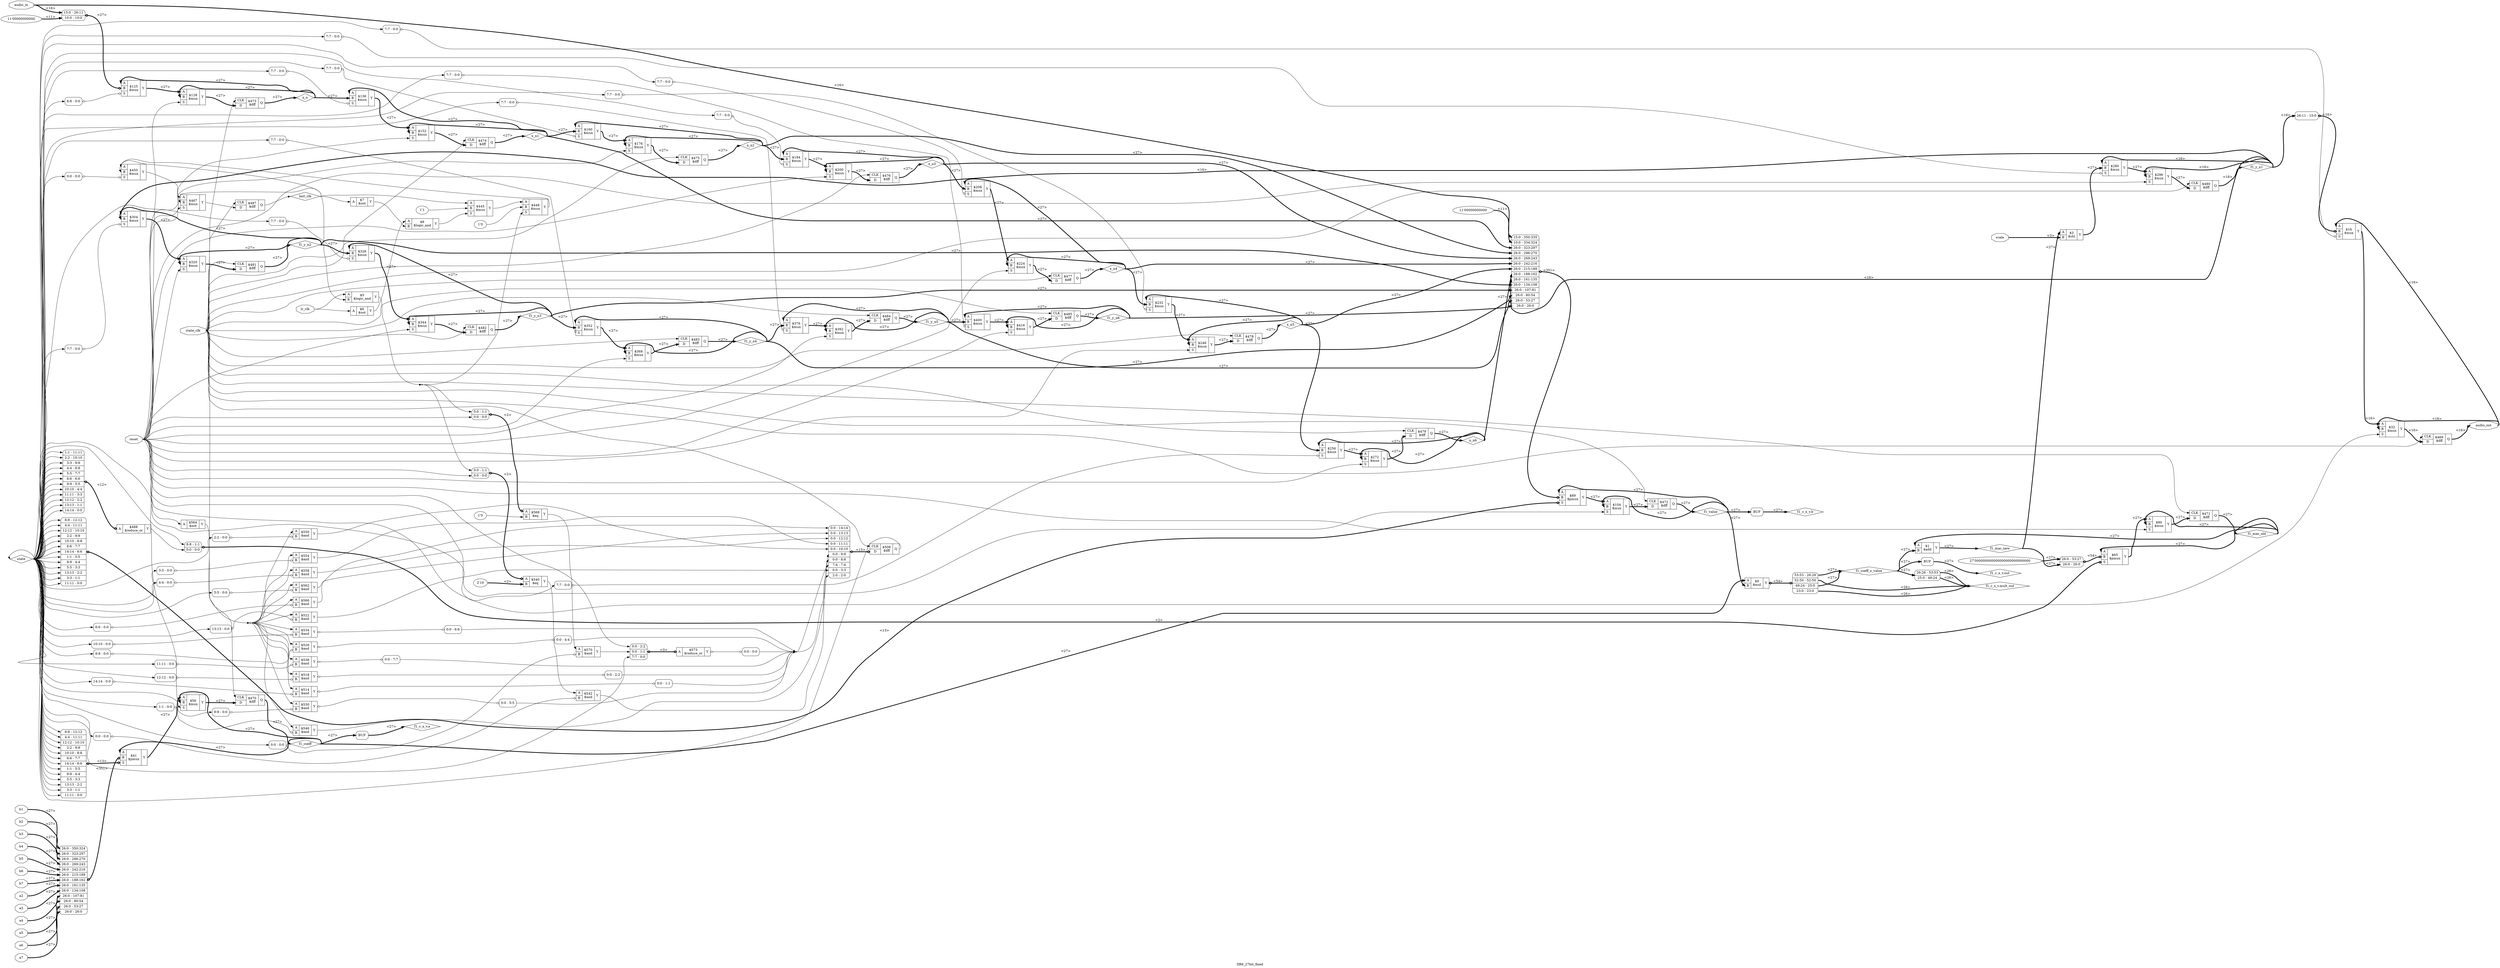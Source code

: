 digraph "IIR6_27bit_fixed" {
label="IIR6_27bit_fixed";
rankdir="LR";
remincross=true;
n3 [ shape=diamond, label="state", color="black", fontcolor="black" ];
n33 [ shape=diamond, label="f1_c_x_v.mult_out", color="black", fontcolor="black" ];
n34 [ shape=diamond, label="f1_c_x_v.b", color="black", fontcolor="black" ];
n36 [ shape=diamond, label="f1_c_x_v.a", color="black", fontcolor="black" ];
n44 [ shape=diamond, label="f1_c_x_v.out", color="black", fontcolor="black" ];
n63 [ shape=diamond, label="last_clk", color="black", fontcolor="black" ];
n65 [ shape=diamond, label="f1_y_n6", color="black", fontcolor="black" ];
n66 [ shape=diamond, label="f1_y_n5", color="black", fontcolor="black" ];
n67 [ shape=diamond, label="f1_y_n4", color="black", fontcolor="black" ];
n68 [ shape=diamond, label="f1_y_n3", color="black", fontcolor="black" ];
n69 [ shape=diamond, label="f1_y_n2", color="black", fontcolor="black" ];
n70 [ shape=diamond, label="f1_y_n1", color="black", fontcolor="black" ];
n71 [ shape=diamond, label="x_n6", color="black", fontcolor="black" ];
n72 [ shape=diamond, label="x_n5", color="black", fontcolor="black" ];
n73 [ shape=diamond, label="x_n4", color="black", fontcolor="black" ];
n74 [ shape=diamond, label="x_n3", color="black", fontcolor="black" ];
n75 [ shape=diamond, label="x_n2", color="black", fontcolor="black" ];
n76 [ shape=diamond, label="x_n1", color="black", fontcolor="black" ];
n77 [ shape=diamond, label="x_n", color="black", fontcolor="black" ];
n78 [ shape=diamond, label="f1_value", color="black", fontcolor="black" ];
n79 [ shape=diamond, label="f1_mac_old", color="black", fontcolor="black" ];
n80 [ shape=diamond, label="f1_coeff", color="black", fontcolor="black" ];
n81 [ shape=diamond, label="f1_coeff_x_value", color="black", fontcolor="black" ];
n82 [ shape=diamond, label="f1_mac_new", color="black", fontcolor="black" ];
n83 [ shape=octagon, label="reset", color="black", fontcolor="black" ];
n84 [ shape=octagon, label="lr_clk", color="black", fontcolor="black" ];
n85 [ shape=octagon, label="state_clk", color="black", fontcolor="black" ];
n86 [ shape=octagon, label="a7", color="black", fontcolor="black" ];
n87 [ shape=octagon, label="a6", color="black", fontcolor="black" ];
n88 [ shape=octagon, label="a5", color="black", fontcolor="black" ];
n89 [ shape=octagon, label="a4", color="black", fontcolor="black" ];
n90 [ shape=octagon, label="a3", color="black", fontcolor="black" ];
n91 [ shape=octagon, label="a2", color="black", fontcolor="black" ];
n92 [ shape=octagon, label="b7", color="black", fontcolor="black" ];
n93 [ shape=octagon, label="b6", color="black", fontcolor="black" ];
n94 [ shape=octagon, label="b5", color="black", fontcolor="black" ];
n95 [ shape=octagon, label="b4", color="black", fontcolor="black" ];
n96 [ shape=octagon, label="b3", color="black", fontcolor="black" ];
n97 [ shape=octagon, label="b2", color="black", fontcolor="black" ];
n98 [ shape=octagon, label="b1", color="black", fontcolor="black" ];
n99 [ shape=octagon, label="scale", color="black", fontcolor="black" ];
n100 [ shape=octagon, label="audio_in", color="black", fontcolor="black" ];
n101 [ shape=octagon, label="audio_out", color="black", fontcolor="black" ];
c105 [ shape=record, label="{{<p102> A|<p103> B}|$546\n$and|{<p104> Y}}" ];
x0 [ shape=record, style=rounded, label="<s0> 1:1 - 0:0 " ];
x0:e -> c105:p103:w [arrowhead=odiamond, arrowtail=odiamond, dir=both, color="black", label=""];
c106 [ shape=record, label="{{<p102> A|<p103> B}|$562\n$and|{<p104> Y}}" ];
x1 [ shape=record, style=rounded, label="<s0> 5:5 - 0:0 " ];
x1:e -> c106:p103:w [arrowhead=odiamond, arrowtail=odiamond, dir=both, color="black", label=""];
c107 [ shape=record, label="{{<p102> A|<p103> B}|$542\n$and|{<p104> Y}}" ];
x2 [ shape=record, style=rounded, label="<s0> 0:0 - 0:0 " ];
x2:e -> c107:p103:w [arrowhead=odiamond, arrowtail=odiamond, dir=both, color="black", label=""];
v3 [ label="2'10" ];
c108 [ shape=record, label="{{<p102> A|<p103> B}|$540\n$eq|{<p104> Y}}" ];
x4 [ shape=record, style=rounded, label="<s1> 0:0 - 1:1 |<s0> 0:0 - 0:0 " ];
x4:e -> c108:p102:w [arrowhead=odiamond, arrowtail=odiamond, dir=both, color="black", style="setlinewidth(3)", label="<2>"];
c109 [ shape=record, label="{{<p102> A|<p103> B}|$538\n$and|{<p104> Y}}" ];
x5 [ shape=record, style=rounded, label="<s0> 0:0 - 7:7 " ];
c109:p104:e -> x5:w [arrowhead=odiamond, arrowtail=odiamond, dir=both, color="black", label=""];
x6 [ shape=record, style=rounded, label="<s0> 11:11 - 0:0 " ];
x6:e -> c109:p103:w [arrowhead=odiamond, arrowtail=odiamond, dir=both, color="black", label=""];
c110 [ shape=record, label="{{<p102> A|<p103> B}|$570\n$and|{<p104> Y}}" ];
x7 [ shape=record, style=rounded, label="<s0> 0:0 - 0:0 " ];
x7:e -> c110:p103:w [arrowhead=odiamond, arrowtail=odiamond, dir=both, color="black", label=""];
c111 [ shape=record, label="{{<p102> A|<p103> B}|$534\n$and|{<p104> Y}}" ];
x8 [ shape=record, style=rounded, label="<s0> 0:0 - 6:6 " ];
c111:p104:e -> x8:w [arrowhead=odiamond, arrowtail=odiamond, dir=both, color="black", label=""];
x9 [ shape=record, style=rounded, label="<s0> 10:10 - 0:0 " ];
x9:e -> c111:p103:w [arrowhead=odiamond, arrowtail=odiamond, dir=both, color="black", label=""];
c112 [ shape=record, label="{{<p102> A|<p103> B}|$558\n$and|{<p104> Y}}" ];
x10 [ shape=record, style=rounded, label="<s0> 4:4 - 0:0 " ];
x10:e -> c112:p103:w [arrowhead=odiamond, arrowtail=odiamond, dir=both, color="black", label=""];
c113 [ shape=record, label="{{<p102> A|<p103> B}|$530\n$and|{<p104> Y}}" ];
x11 [ shape=record, style=rounded, label="<s0> 0:0 - 5:5 " ];
c113:p104:e -> x11:w [arrowhead=odiamond, arrowtail=odiamond, dir=both, color="black", label=""];
x12 [ shape=record, style=rounded, label="<s0> 9:9 - 0:0 " ];
x12:e -> c113:p103:w [arrowhead=odiamond, arrowtail=odiamond, dir=both, color="black", label=""];
v13 [ label="1'0" ];
c114 [ shape=record, label="{{<p102> A|<p103> B}|$568\n$eq|{<p104> Y}}" ];
x14 [ shape=record, style=rounded, label="<s1> 0:0 - 1:1 |<s0> 0:0 - 0:0 " ];
x14:e -> c114:p102:w [arrowhead=odiamond, arrowtail=odiamond, dir=both, color="black", style="setlinewidth(3)", label="<2>"];
c115 [ shape=record, label="{{<p102> A|<p103> B}|$526\n$and|{<p104> Y}}" ];
x15 [ shape=record, style=rounded, label="<s0> 0:0 - 4:4 " ];
c115:p104:e -> x15:w [arrowhead=odiamond, arrowtail=odiamond, dir=both, color="black", label=""];
x16 [ shape=record, style=rounded, label="<s0> 8:8 - 0:0 " ];
x16:e -> c115:p103:w [arrowhead=odiamond, arrowtail=odiamond, dir=both, color="black", label=""];
c116 [ shape=record, label="{{<p102> A|<p103> B}|$554\n$and|{<p104> Y}}" ];
x17 [ shape=record, style=rounded, label="<s0> 3:3 - 0:0 " ];
x17:e -> c116:p103:w [arrowhead=odiamond, arrowtail=odiamond, dir=both, color="black", label=""];
c117 [ shape=record, label="{{<p102> A|<p103> B}|$522\n$and|{<p104> Y}}" ];
x18 [ shape=record, style=rounded, label="<s0> 13:13 - 0:0 " ];
x18:e -> c117:p103:w [arrowhead=odiamond, arrowtail=odiamond, dir=both, color="black", label=""];
c118 [ shape=record, label="{{<p102> A|<p103> B}|$566\n$and|{<p104> Y}}" ];
x19 [ shape=record, style=rounded, label="<s0> 6:6 - 0:0 " ];
x19:e -> c118:p103:w [arrowhead=odiamond, arrowtail=odiamond, dir=both, color="black", label=""];
c119 [ shape=record, label="{{<p102> A|<p103> B}|$518\n$and|{<p104> Y}}" ];
x20 [ shape=record, style=rounded, label="<s0> 0:0 - 2:2 " ];
c119:p104:e -> x20:w [arrowhead=odiamond, arrowtail=odiamond, dir=both, color="black", label=""];
x21 [ shape=record, style=rounded, label="<s0> 12:12 - 0:0 " ];
x21:e -> c119:p103:w [arrowhead=odiamond, arrowtail=odiamond, dir=both, color="black", label=""];
c120 [ shape=record, label="{{<p102> A|<p103> B}|$550\n$and|{<p104> Y}}" ];
x22 [ shape=record, style=rounded, label="<s0> 2:2 - 0:0 " ];
x22:e -> c120:p103:w [arrowhead=odiamond, arrowtail=odiamond, dir=both, color="black", label=""];
c121 [ shape=record, label="{{<p102> A|<p103> B}|$514\n$and|{<p104> Y}}" ];
x23 [ shape=record, style=rounded, label="<s0> 0:0 - 1:1 " ];
c121:p104:e -> x23:w [arrowhead=odiamond, arrowtail=odiamond, dir=both, color="black", label=""];
x24 [ shape=record, style=rounded, label="<s0> 14:14 - 0:0 " ];
x24:e -> c121:p103:w [arrowhead=odiamond, arrowtail=odiamond, dir=both, color="black", label=""];
c122 [ shape=record, label="{{<p102> A}|$564\n$not|{<p104> Y}}" ];
c126 [ shape=record, label="{{<p123> CLK|<p124> D}|$508\n$dff|{<p125> Q}}" ];
x25 [ shape=record, style=rounded, label="<s9> 0:0 - 14:14 |<s8> 0:0 - 13:13 |<s7> 0:0 - 12:12 |<s6> 0:0 - 11:11 |<s5> 0:0 - 10:10 |<s4> 0:0 - 9:9 |<s3> 0:0 - 8:8 |<s2> 7:4 - 7:4 |<s1> 0:0 - 3:3 |<s0> 2:0 - 2:0 " ];
x25:e -> c126:p124:w [arrowhead=odiamond, arrowtail=odiamond, dir=both, color="black", style="setlinewidth(3)", label="<15>"];
c128 [ shape=record, label="{{<p102> A|<p103> B|<p127> S}|$320\n$mux|{<p104> Y}}" ];
c129 [ shape=record, label="{{<p123> CLK|<p124> D}|$485\n$dff|{<p125> Q}}" ];
c130 [ shape=record, label="{{<p123> CLK|<p124> D}|$484\n$dff|{<p125> Q}}" ];
c131 [ shape=record, label="{{<p102> A|<p103> B|<p127> S}|$304\n$mux|{<p104> Y}}" ];
x26 [ shape=record, style=rounded, label="<s0> 7:7 - 0:0 " ];
x26:e -> c131:p127:w [arrowhead=odiamond, arrowtail=odiamond, dir=both, color="black", label=""];
c132 [ shape=record, label="{{<p123> CLK|<p124> D}|$483\n$dff|{<p125> Q}}" ];
c133 [ shape=record, label="{{<p102> A|<p103> B|<p127> S}|$296\n$mux|{<p104> Y}}" ];
c134 [ shape=record, label="{{<p102> A|<p103> B|<p127> S}|$376\n$mux|{<p104> Y}}" ];
x27 [ shape=record, style=rounded, label="<s0> 7:7 - 0:0 " ];
x27:e -> c134:p127:w [arrowhead=odiamond, arrowtail=odiamond, dir=both, color="black", label=""];
c135 [ shape=record, label="{{<p123> CLK|<p124> D}|$482\n$dff|{<p125> Q}}" ];
c136 [ shape=record, label="{{<p102> A|<p103> B|<p127> S}|$368\n$mux|{<p104> Y}}" ];
v30 [ label="11'00000000000" ];
c137 [ shape=record, label="{{<p102> A|<p103> B|<p127> S}|$89\n$pmux|{<p104> Y}}" ];
x28 [ shape=record, style=rounded, label="<s12> 8:8 - 12:12 |<s11> 4:4 - 11:11 |<s10> 12:12 - 10:10 |<s9> 2:2 - 9:9 |<s8> 10:10 - 8:8 |<s7> 6:6 - 7:7 |<s6> 14:14 - 6:6 |<s5> 1:1 - 5:5 |<s4> 9:9 - 4:4 |<s3> 5:5 - 3:3 |<s2> 13:13 - 2:2 |<s1> 3:3 - 1:1 |<s0> 11:11 - 0:0 " ];
x28:e -> c137:p127:w [arrowhead=odiamond, arrowtail=odiamond, dir=both, color="black", style="setlinewidth(3)", label="<13>"];
x29 [ shape=record, style=rounded, label="<s13> 15:0 - 350:335 |<s12> 10:0 - 334:324 |<s11> 26:0 - 323:297 |<s10> 26:0 - 296:270 |<s9> 26:0 - 269:243 |<s8> 26:0 - 242:216 |<s7> 26:0 - 215:189 |<s6> 26:0 - 188:162 |<s5> 26:0 - 161:135 |<s4> 26:0 - 134:108 |<s3> 26:0 - 107:81 |<s2> 26:0 - 80:54 |<s1> 26:0 - 53:27 |<s0> 26:0 - 26:0 " ];
x29:e -> c137:p103:w [arrowhead=odiamond, arrowtail=odiamond, dir=both, color="black", style="setlinewidth(3)", label="<351>"];
c138 [ shape=record, label="{{<p123> CLK|<p124> D}|$481\n$dff|{<p125> Q}}" ];
c139 [ shape=record, label="{{<p102> A|<p103> B|<p127> S}|$80\n$mux|{<p104> Y}}" ];
c140 [ shape=record, label="{{<p102> A|<p103> B|<p127> S}|$208\n$mux|{<p104> Y}}" ];
x31 [ shape=record, style=rounded, label="<s0> 7:7 - 0:0 " ];
x31:e -> c140:p127:w [arrowhead=odiamond, arrowtail=odiamond, dir=both, color="black", label=""];
c141 [ shape=record, label="{{<p123> CLK|<p124> D}|$480\n$dff|{<p125> Q}}" ];
c142 [ shape=record, label="{{<p102> A|<p103> B|<p127> S}|$200\n$mux|{<p104> Y}}" ];
c143 [ shape=record, label="{{<p123> CLK|<p124> D}|$479\n$dff|{<p125> Q}}" ];
c144 [ shape=record, label="{{<p123> CLK|<p124> D}|$478\n$dff|{<p125> Q}}" ];
c145 [ shape=record, label="{{<p123> CLK|<p124> D}|$477\n$dff|{<p125> Q}}" ];
c146 [ shape=record, label="{{<p123> CLK|<p124> D}|$476\n$dff|{<p125> Q}}" ];
c147 [ shape=record, label="{{<p123> CLK|<p124> D}|$475\n$dff|{<p125> Q}}" ];
c148 [ shape=record, label="{{<p123> CLK|<p124> D}|$474\n$dff|{<p125> Q}}" ];
c149 [ shape=record, label="{{<p123> CLK|<p124> D}|$473\n$dff|{<p125> Q}}" ];
c150 [ shape=record, label="{{<p102> A}|$488\n$reduce_or|{<p104> Y}}" ];
x32 [ shape=record, style=rounded, label="<s11> 1:1 - 11:11 |<s10> 2:2 - 10:10 |<s9> 3:3 - 9:9 |<s8> 4:4 - 8:8 |<s7> 5:5 - 7:7 |<s6> 6:6 - 6:6 |<s5> 9:9 - 5:5 |<s4> 10:10 - 4:4 |<s3> 11:11 - 3:3 |<s2> 12:12 - 2:2 |<s1> 13:13 - 1:1 |<s0> 14:14 - 0:0 " ];
x32:e -> c150:p102:w [arrowhead=odiamond, arrowtail=odiamond, dir=both, color="black", style="setlinewidth(3)", label="<12>"];
c151 [ shape=record, label="{{<p102> A|<p103> B|<p127> S}|$280\n$mux|{<p104> Y}}" ];
x33 [ shape=record, style=rounded, label="<s0> 7:7 - 0:0 " ];
x33:e -> c151:p127:w [arrowhead=odiamond, arrowtail=odiamond, dir=both, color="black", label=""];
v36 [ label="27'000000000000000000000000000" ];
c152 [ shape=record, label="{{<p102> A|<p103> B|<p127> S}|$65\n$pmux|{<p104> Y}}" ];
x34 [ shape=record, style=rounded, label="<s1> 8:8 - 1:1 |<s0> 0:0 - 0:0 " ];
x34:e -> c152:p127:w [arrowhead=odiamond, arrowtail=odiamond, dir=both, color="black", style="setlinewidth(3)", label="<2>"];
x35 [ shape=record, style=rounded, label="<s1> 26:0 - 53:27 |<s0> 26:0 - 26:0 " ];
x35:e -> c152:p103:w [arrowhead=odiamond, arrowtail=odiamond, dir=both, color="black", style="setlinewidth(3)", label="<54>"];
c153 [ shape=record, label="{{<p123> CLK|<p124> D}|$472\n$dff|{<p125> Q}}" ];
c154 [ shape=record, label="{{<p102> A|<p103> B|<p127> S}|$56\n$mux|{<p104> Y}}" ];
c155 [ shape=record, label="{{<p102> A|<p103> B|<p127> S}|$272\n$mux|{<p104> Y}}" ];
c156 [ shape=record, label="{{<p102> A}|$573\n$reduce_or|{<p104> Y}}" ];
x37 [ shape=record, style=rounded, label="<s0> 0:0 - 0:0 " ];
c156:p104:e -> x37:w [arrowhead=odiamond, arrowtail=odiamond, dir=both, color="black", label=""];
x38 [ shape=record, style=rounded, label="<s2> 0:0 - 2:2 |<s1> 0:0 - 1:1 |<s0> 7:7 - 0:0 " ];
x38:e -> c156:p102:w [arrowhead=odiamond, arrowtail=odiamond, dir=both, color="black", style="setlinewidth(3)", label="<3>"];
c157 [ shape=record, label="{{<p102> A|<p103> B|<p127> S}|$416\n$mux|{<p104> Y}}" ];
c158 [ shape=record, label="{{<p102> A|<p103> B|<p127> S}|$184\n$mux|{<p104> Y}}" ];
x39 [ shape=record, style=rounded, label="<s0> 7:7 - 0:0 " ];
x39:e -> c158:p127:w [arrowhead=odiamond, arrowtail=odiamond, dir=both, color="black", label=""];
c159 [ shape=record, label="{{<p102> A|<p103> B|<p127> S}|$352\n$mux|{<p104> Y}}" ];
x40 [ shape=record, style=rounded, label="<s0> 7:7 - 0:0 " ];
x40:e -> c159:p127:w [arrowhead=odiamond, arrowtail=odiamond, dir=both, color="black", label=""];
c160 [ shape=record, label="{{<p102> A|<p103> B|<p127> S}|$176\n$mux|{<p104> Y}}" ];
c161 [ shape=record, label="{{<p123> CLK|<p124> D}|$471\n$dff|{<p125> Q}}" ];
c162 [ shape=record, label="{{<p102> A|<p103> B|<p127> S}|$344\n$mux|{<p104> Y}}" ];
c163 [ shape=record, label="{{<p123> CLK|<p124> D}|$470\n$dff|{<p125> Q}}" ];
c164 [ shape=record, label="{{<p123> CLK|<p124> D}|$469\n$dff|{<p125> Q}}" ];
c165 [ shape=record, label="{{<p102> A|<p103> B|<p127> S}|$467\n$mux|{<p104> Y}}" ];
v41 [ label="1'1" ];
c166 [ shape=record, label="{{<p102> A|<p103> B|<p127> S}|$445\n$mux|{<p104> Y}}" ];
c167 [ shape=record, label="{{<p102> A|<p103> B|<p127> S}|$41\n$pmux|{<p104> Y}}" ];
x42 [ shape=record, style=rounded, label="<s12> 8:8 - 12:12 |<s11> 4:4 - 11:11 |<s10> 12:12 - 10:10 |<s9> 2:2 - 9:9 |<s8> 10:10 - 8:8 |<s7> 6:6 - 7:7 |<s6> 14:14 - 6:6 |<s5> 1:1 - 5:5 |<s4> 9:9 - 4:4 |<s3> 5:5 - 3:3 |<s2> 13:13 - 2:2 |<s1> 3:3 - 1:1 |<s0> 11:11 - 0:0 " ];
x42:e -> c167:p127:w [arrowhead=odiamond, arrowtail=odiamond, dir=both, color="black", style="setlinewidth(3)", label="<13>"];
x43 [ shape=record, style=rounded, label="<s12> 26:0 - 350:324 |<s11> 26:0 - 323:297 |<s10> 26:0 - 296:270 |<s9> 26:0 - 269:243 |<s8> 26:0 - 242:216 |<s7> 26:0 - 215:189 |<s6> 26:0 - 188:162 |<s5> 26:0 - 161:135 |<s4> 26:0 - 134:108 |<s3> 26:0 - 107:81 |<s2> 26:0 - 80:54 |<s1> 26:0 - 53:27 |<s0> 26:0 - 26:0 " ];
x43:e -> c167:p103:w [arrowhead=odiamond, arrowtail=odiamond, dir=both, color="black", style="setlinewidth(3)", label="<351>"];
v44 [ label="1'0" ];
c168 [ shape=record, label="{{<p102> A|<p103> B|<p127> S}|$448\n$mux|{<p104> Y}}" ];
c169 [ shape=record, label="{{<p102> A|<p103> B|<p127> S}|$32\n$mux|{<p104> Y}}" ];
c170 [ shape=record, label="{{<p102> A|<p103> B|<p127> S}|$104\n$mux|{<p104> Y}}" ];
c171 [ shape=record, label="{{<p102> A|<p103> B|<p127> S}|$224\n$mux|{<p104> Y}}" ];
v47 [ label="11'00000000000" ];
c172 [ shape=record, label="{{<p102> A|<p103> B|<p127> S}|$125\n$mux|{<p104> Y}}" ];
x45 [ shape=record, style=rounded, label="<s0> 8:8 - 0:0 " ];
x45:e -> c172:p127:w [arrowhead=odiamond, arrowtail=odiamond, dir=both, color="black", label=""];
x46 [ shape=record, style=rounded, label="<s1> 15:0 - 26:11 |<s0> 10:0 - 10:0 " ];
x46:e -> c172:p103:w [arrowhead=odiamond, arrowtail=odiamond, dir=both, color="black", style="setlinewidth(3)", label="<27>"];
c173 [ shape=record, label="{{<p102> A|<p103> B|<p127> S}|$256\n$mux|{<p104> Y}}" ];
x48 [ shape=record, style=rounded, label="<s0> 7:7 - 0:0 " ];
x48:e -> c173:p127:w [arrowhead=odiamond, arrowtail=odiamond, dir=both, color="black", label=""];
c174 [ shape=record, label="{{<p102> A|<p103> B|<p127> S}|$128\n$mux|{<p104> Y}}" ];
c175 [ shape=record, label="{{<p102> A|<p103> B|<p127> S}|$248\n$mux|{<p104> Y}}" ];
c176 [ shape=record, label="{{<p102> A|<p103> B|<p127> S}|$160\n$mux|{<p104> Y}}" ];
x49 [ shape=record, style=rounded, label="<s0> 7:7 - 0:0 " ];
x49:e -> c176:p127:w [arrowhead=odiamond, arrowtail=odiamond, dir=both, color="black", label=""];
c177 [ shape=record, label="{{<p102> A|<p103> B|<p127> S}|$392\n$mux|{<p104> Y}}" ];
c178 [ shape=record, label="{{<p102> A|<p103> B|<p127> S}|$152\n$mux|{<p104> Y}}" ];
c179 [ shape=record, label="{{<p102> A|<p103> B|<p127> S}|$136\n$mux|{<p104> Y}}" ];
x50 [ shape=record, style=rounded, label="<s0> 7:7 - 0:0 " ];
x50:e -> c179:p127:w [arrowhead=odiamond, arrowtail=odiamond, dir=both, color="black", label=""];
c180 [ shape=record, label="{{<p102> A|<p103> B|<p127> S}|$232\n$mux|{<p104> Y}}" ];
x51 [ shape=record, style=rounded, label="<s0> 7:7 - 0:0 " ];
x51:e -> c180:p127:w [arrowhead=odiamond, arrowtail=odiamond, dir=both, color="black", label=""];
c181 [ shape=record, label="{{<p102> A|<p103> B|<p127> S}|$400\n$mux|{<p104> Y}}" ];
x52 [ shape=record, style=rounded, label="<s0> 7:7 - 0:0 " ];
x52:e -> c181:p127:w [arrowhead=odiamond, arrowtail=odiamond, dir=both, color="black", label=""];
c182 [ shape=record, label="{{<p102> A|<p103> B|<p127> S}|$328\n$mux|{<p104> Y}}" ];
x53 [ shape=record, style=rounded, label="<s0> 7:7 - 0:0 " ];
x53:e -> c182:p127:w [arrowhead=odiamond, arrowtail=odiamond, dir=both, color="black", label=""];
c183 [ shape=record, label="{{<p102> A|<p103> B|<p127> S}|$16\n$mux|{<p104> Y}}" ];
x54 [ shape=record, style=rounded, label="<s0> 7:7 - 0:0 " ];
x54:e -> c183:p127:w [arrowhead=odiamond, arrowtail=odiamond, dir=both, color="black", label=""];
x55 [ shape=record, style=rounded, label="<s0> 26:11 - 15:0 " ];
x55:e -> c183:p103:w [arrowhead=odiamond, arrowtail=odiamond, dir=both, color="black", style="setlinewidth(3)", label="<16>"];
c184 [ shape=record, label="{{<p102> A|<p103> B|<p127> S}|$450\n$mux|{<p104> Y}}" ];
x56 [ shape=record, style=rounded, label="<s0> 0:0 - 0:0 " ];
x56:e -> c184:p127:w [arrowhead=odiamond, arrowtail=odiamond, dir=both, color="black", label=""];
c185 [ shape=record, label="{{<p102> A|<p103> B}|$8\n$logic_and|{<p104> Y}}" ];
c186 [ shape=record, label="{{<p102> A}|$7\n$not|{<p104> Y}}" ];
c187 [ shape=record, label="{{<p102> A}|$6\n$not|{<p104> Y}}" ];
c188 [ shape=record, label="{{<p102> A|<p103> B}|$5\n$logic_and|{<p104> Y}}" ];
c189 [ shape=record, label="{{<p123> CLK|<p124> D}|$487\n$dff|{<p125> Q}}" ];
c190 [ shape=record, label="{{<p102> A|<p103> B}|$3\n$shl|{<p104> Y}}" ];
c191 [ shape=record, label="{{<p102> A|<p103> B}|$1\n$add|{<p104> Y}}" ];
c192 [ shape=record, label="{{<p102> A|<p103> B}|$9\n$mul|{<p104> Y}}" ];
x57 [ shape=record, style=rounded, label="<s3> 53:53 - 26:26 |<s2> 52:50 - 52:50 |<s1> 49:24 - 25:0 |<s0> 23:0 - 23:0 " ];
c192:p104:e -> x57:w [arrowhead=odiamond, arrowtail=odiamond, dir=both, color="black", style="setlinewidth(3)", label="<54>"];
x58 [ shape=record, style=rounded, label="<s1> 26:26 - 53:53 |<s0> 25:0 - 49:24 " ];
x59 [shape=box, style=rounded, label="BUF"];
x60 [shape=box, style=rounded, label="BUF"];
x61 [shape=box, style=rounded, label="BUF"];
c176:p104:e -> c160:p102:w [color="black", style="setlinewidth(3)", label="<27>"];
n100:e -> x29:s13:w [color="black", style="setlinewidth(3)", label="<16>"];
n100:e -> x46:s1:w [color="black", style="setlinewidth(3)", label="<16>"];
c164:p125:e -> n101:w [color="black", style="setlinewidth(3)", label="<16>"];
n101:e -> c169:p103:w [color="black", style="setlinewidth(3)", label="<16>"];
n101:e -> c183:p102:w [color="black", style="setlinewidth(3)", label="<16>"];
c181:p104:e -> c157:p102:w [color="black", style="setlinewidth(3)", label="<27>"];
c158:p104:e -> c142:p102:w [color="black", style="setlinewidth(3)", label="<27>"];
c180:p104:e -> c175:p102:w [color="black", style="setlinewidth(3)", label="<27>"];
c134:p104:e -> c177:p102:w [color="black", style="setlinewidth(3)", label="<27>"];
c151:p104:e -> c133:p102:w [color="black", style="setlinewidth(3)", label="<27>"];
c173:p104:e -> c155:p102:w [color="black", style="setlinewidth(3)", label="<27>"];
c152:p104:e -> c139:p102:w [color="black", style="setlinewidth(3)", label="<27>"];
c167:p104:e -> c154:p102:w [color="black", style="setlinewidth(3)", label="<27>"];
c120:p104:e -> x25:s5:w [color="black", label=""];
n2 [ shape=point ];
x11:s0:e -> n2:w [color="black", label=""];
x15:s0:e -> n2:w [color="black", label=""];
x20:s0:e -> n2:w [color="black", label=""];
x23:s0:e -> n2:w [color="black", label=""];
x37:s0:e -> n2:w [color="black", label=""];
x5:s0:e -> n2:w [color="black", label=""];
x8:s0:e -> n2:w [color="black", label=""];
n2:e -> x25:s0:w [color="black", label=""];
n2:e -> x25:s2:w [color="black", label=""];
c168:p104:e -> c184:p103:w [color="black", label=""];
c179:p104:e -> c178:p102:w [color="black", style="setlinewidth(3)", label="<27>"];
c107:p104:e -> x25:s3:w [color="black", label=""];
c116:p104:e -> x25:s6:w [color="black", label=""];
c117:p104:e -> x25:s1:w [color="black", label=""];
c112:p104:e -> x25:s7:w [color="black", label=""];
c105:p104:e -> x25:s4:w [color="black", label=""];
c106:p104:e -> x25:s8:w [color="black", label=""];
n28 [ shape=point ];
c122:p104:e -> n28:w [color="black", label=""];
n28:e -> c105:p102:w [color="black", label=""];
n28:e -> c106:p102:w [color="black", label=""];
n28:e -> c109:p102:w [color="black", label=""];
n28:e -> c111:p102:w [color="black", label=""];
n28:e -> c112:p102:w [color="black", label=""];
n28:e -> c113:p102:w [color="black", label=""];
n28:e -> c115:p102:w [color="black", label=""];
n28:e -> c116:p102:w [color="black", label=""];
n28:e -> c117:p102:w [color="black", label=""];
n28:e -> c118:p102:w [color="black", label=""];
n28:e -> c119:p102:w [color="black", label=""];
n28:e -> c120:p102:w [color="black", label=""];
n28:e -> c121:p102:w [color="black", label=""];
c118:p104:e -> x25:s9:w [color="black", label=""];
c126:p125:e -> n3:w [color="black", label=""];
n3:e -> x0:s0:w [color="black", label=""];
n3:e -> x10:s0:w [color="black", label=""];
n3:e -> x12:s0:w [color="black", label=""];
n3:e -> x16:s0:w [color="black", label=""];
n3:e -> x17:s0:w [color="black", label=""];
n3:e -> x18:s0:w [color="black", label=""];
n3:e -> x19:s0:w [color="black", label=""];
n3:e -> x1:s0:w [color="black", label=""];
n3:e -> x21:s0:w [color="black", label=""];
n3:e -> x22:s0:w [color="black", label=""];
n3:e -> x24:s0:w [color="black", label=""];
n3:e -> x26:s0:w [color="black", label=""];
n3:e -> x27:s0:w [color="black", label=""];
n3:e -> x28:s0:w [color="black", label=""];
n3:e -> x28:s1:w [color="black", label=""];
n3:e -> x28:s10:w [color="black", label=""];
n3:e -> x28:s11:w [color="black", label=""];
n3:e -> x28:s12:w [color="black", label=""];
n3:e -> x28:s2:w [color="black", label=""];
n3:e -> x28:s3:w [color="black", label=""];
n3:e -> x28:s4:w [color="black", label=""];
n3:e -> x28:s5:w [color="black", label=""];
n3:e -> x28:s6:w [color="black", label=""];
n3:e -> x28:s7:w [color="black", label=""];
n3:e -> x28:s8:w [color="black", label=""];
n3:e -> x28:s9:w [color="black", label=""];
n3:e -> x2:s0:w [color="black", label=""];
n3:e -> x31:s0:w [color="black", label=""];
n3:e -> x32:s0:w [color="black", label=""];
n3:e -> x32:s1:w [color="black", label=""];
n3:e -> x32:s10:w [color="black", label=""];
n3:e -> x32:s11:w [color="black", label=""];
n3:e -> x32:s2:w [color="black", label=""];
n3:e -> x32:s3:w [color="black", label=""];
n3:e -> x32:s4:w [color="black", label=""];
n3:e -> x32:s5:w [color="black", label=""];
n3:e -> x32:s6:w [color="black", label=""];
n3:e -> x32:s7:w [color="black", label=""];
n3:e -> x32:s8:w [color="black", label=""];
n3:e -> x32:s9:w [color="black", label=""];
n3:e -> x33:s0:w [color="black", label=""];
n3:e -> x34:s1:w [color="black", label=""];
n3:e -> x38:s0:w [color="black", label=""];
n3:e -> x39:s0:w [color="black", label=""];
n3:e -> x40:s0:w [color="black", label=""];
n3:e -> x42:s0:w [color="black", label=""];
n3:e -> x42:s1:w [color="black", label=""];
n3:e -> x42:s10:w [color="black", label=""];
n3:e -> x42:s11:w [color="black", label=""];
n3:e -> x42:s12:w [color="black", label=""];
n3:e -> x42:s2:w [color="black", label=""];
n3:e -> x42:s3:w [color="black", label=""];
n3:e -> x42:s4:w [color="black", label=""];
n3:e -> x42:s5:w [color="black", label=""];
n3:e -> x42:s6:w [color="black", label=""];
n3:e -> x42:s7:w [color="black", label=""];
n3:e -> x42:s8:w [color="black", label=""];
n3:e -> x42:s9:w [color="black", label=""];
n3:e -> x45:s0:w [color="black", label=""];
n3:e -> x48:s0:w [color="black", label=""];
n3:e -> x49:s0:w [color="black", label=""];
n3:e -> x50:s0:w [color="black", label=""];
n3:e -> x51:s0:w [color="black", label=""];
n3:e -> x52:s0:w [color="black", label=""];
n3:e -> x53:s0:w [color="black", label=""];
n3:e -> x54:s0:w [color="black", label=""];
n3:e -> x56:s0:w [color="black", label=""];
n3:e -> x6:s0:w [color="black", label=""];
n3:e -> x7:s0:w [color="black", label=""];
n3:e -> x9:s0:w [color="black", label=""];
c114:p104:e -> c110:p102:w [color="black", label=""];
c110:p104:e -> x38:s1:w [color="black", label=""];
c108:p104:e -> c107:p102:w [color="black", label=""];
x57:s0:e -> n33:w [color="black", style="setlinewidth(3)", label="<26>"];
x57:s2:e -> n33:w [color="black", style="setlinewidth(3)", label="<26>"];
x58:s0:e -> n33:w [color="black", style="setlinewidth(3)", label="<26>"];
x58:s1:e -> n33:w [color="black", style="setlinewidth(3)", label="<26>"];
x59:e:e -> n34:w [color="black", style="setlinewidth(3)", label="<27>"];
c183:p104:e -> c169:p102:w [color="black", style="setlinewidth(3)", label="<16>"];
x60:e:e -> n36:w [color="black", style="setlinewidth(3)", label="<27>"];
c185:p104:e -> c166:p127:w [color="black", label=""];
c186:p104:e -> c185:p103:w [color="black", label=""];
c187:p104:e -> c185:p102:w [color="black", label=""];
c131:p104:e -> c128:p102:w [color="black", style="setlinewidth(3)", label="<27>"];
n40 [ shape=point ];
c188:p104:e -> n40:w [color="black", label=""];
n40:e -> c168:p127:w [color="black", label=""];
n40:e -> x14:s1:w [color="black", label=""];
n40:e -> x4:s1:w [color="black", label=""];
c166:p104:e -> c168:p102:w [color="black", label=""];
c190:p104:e -> c151:p103:w [color="black", style="setlinewidth(3)", label="<27>"];
c165:p104:e -> c189:p124:w [color="black", label=""];
x61:e:e -> n44:w [color="black", style="setlinewidth(3)", label="<27>"];
c157:p104:e -> c129:p124:w [color="black", style="setlinewidth(3)", label="<27>"];
c177:p104:e -> c130:p124:w [color="black", style="setlinewidth(3)", label="<27>"];
c136:p104:e -> c132:p124:w [color="black", style="setlinewidth(3)", label="<27>"];
c162:p104:e -> c135:p124:w [color="black", style="setlinewidth(3)", label="<27>"];
c128:p104:e -> c138:p124:w [color="black", style="setlinewidth(3)", label="<27>"];
c184:p104:e -> c165:p102:w [color="black", label=""];
c133:p104:e -> c141:p124:w [color="black", style="setlinewidth(3)", label="<27>"];
c155:p104:e -> c143:p124:w [color="black", style="setlinewidth(3)", label="<27>"];
c175:p104:e -> c144:p124:w [color="black", style="setlinewidth(3)", label="<27>"];
c171:p104:e -> c145:p124:w [color="black", style="setlinewidth(3)", label="<27>"];
c142:p104:e -> c146:p124:w [color="black", style="setlinewidth(3)", label="<27>"];
c160:p104:e -> c147:p124:w [color="black", style="setlinewidth(3)", label="<27>"];
c178:p104:e -> c148:p124:w [color="black", style="setlinewidth(3)", label="<27>"];
c174:p104:e -> c149:p124:w [color="black", style="setlinewidth(3)", label="<27>"];
c170:p104:e -> c153:p124:w [color="black", style="setlinewidth(3)", label="<27>"];
c139:p104:e -> c161:p124:w [color="black", style="setlinewidth(3)", label="<27>"];
c182:p104:e -> c162:p102:w [color="black", style="setlinewidth(3)", label="<27>"];
c154:p104:e -> c163:p124:w [color="black", style="setlinewidth(3)", label="<27>"];
c169:p104:e -> c164:p124:w [color="black", style="setlinewidth(3)", label="<16>"];
c150:p104:e -> x34:s0:w [color="black", label=""];
c189:p125:e -> n63:w [color="black", label=""];
n63:e -> c165:p103:w [color="black", label=""];
n63:e -> c166:p102:w [color="black", label=""];
n63:e -> c184:p102:w [color="black", label=""];
n63:e -> c186:p102:w [color="black", label=""];
n63:e -> c188:p103:w [color="black", label=""];
c140:p104:e -> c171:p102:w [color="black", style="setlinewidth(3)", label="<27>"];
c129:p125:e -> n65:w [color="black", style="setlinewidth(3)", label="<27>"];
n65:e -> c157:p103:w [color="black", style="setlinewidth(3)", label="<27>"];
n65:e -> c181:p102:w [color="black", style="setlinewidth(3)", label="<27>"];
n65:e -> x29:s0:w [color="black", style="setlinewidth(3)", label="<27>"];
c130:p125:e -> n66:w [color="black", style="setlinewidth(3)", label="<27>"];
n66:e -> c134:p102:w [color="black", style="setlinewidth(3)", label="<27>"];
n66:e -> c177:p103:w [color="black", style="setlinewidth(3)", label="<27>"];
n66:e -> c181:p103:w [color="black", style="setlinewidth(3)", label="<27>"];
n66:e -> x29:s1:w [color="black", style="setlinewidth(3)", label="<27>"];
c132:p125:e -> n67:w [color="black", style="setlinewidth(3)", label="<27>"];
n67:e -> c134:p103:w [color="black", style="setlinewidth(3)", label="<27>"];
n67:e -> c136:p103:w [color="black", style="setlinewidth(3)", label="<27>"];
n67:e -> c159:p102:w [color="black", style="setlinewidth(3)", label="<27>"];
n67:e -> x29:s2:w [color="black", style="setlinewidth(3)", label="<27>"];
c135:p125:e -> n68:w [color="black", style="setlinewidth(3)", label="<27>"];
n68:e -> c159:p103:w [color="black", style="setlinewidth(3)", label="<27>"];
n68:e -> c162:p103:w [color="black", style="setlinewidth(3)", label="<27>"];
n68:e -> c182:p102:w [color="black", style="setlinewidth(3)", label="<27>"];
n68:e -> x29:s3:w [color="black", style="setlinewidth(3)", label="<27>"];
c138:p125:e -> n69:w [color="black", style="setlinewidth(3)", label="<27>"];
n69:e -> c128:p103:w [color="black", style="setlinewidth(3)", label="<27>"];
n69:e -> c131:p102:w [color="black", style="setlinewidth(3)", label="<27>"];
n69:e -> c182:p103:w [color="black", style="setlinewidth(3)", label="<27>"];
n69:e -> x29:s4:w [color="black", style="setlinewidth(3)", label="<27>"];
c137:p104:e -> c170:p102:w [color="black", style="setlinewidth(3)", label="<27>"];
c141:p125:e -> n70:w [color="black", style="setlinewidth(3)", label="<16>"];
n70:e -> c131:p103:w [color="black", style="setlinewidth(3)", label="<16>"];
n70:e -> c133:p103:w [color="black", style="setlinewidth(3)", label="<16>"];
n70:e -> c151:p102:w [color="black", style="setlinewidth(3)", label="<16>"];
n70:e -> x29:s5:w [color="black", style="setlinewidth(3)", label="<16>"];
n70:e -> x55:s0:w [color="black", style="setlinewidth(3)", label="<16>"];
c143:p125:e -> n71:w [color="black", style="setlinewidth(3)", label="<27>"];
n71:e -> c155:p103:w [color="black", style="setlinewidth(3)", label="<27>"];
n71:e -> c173:p102:w [color="black", style="setlinewidth(3)", label="<27>"];
n71:e -> x29:s6:w [color="black", style="setlinewidth(3)", label="<27>"];
c144:p125:e -> n72:w [color="black", style="setlinewidth(3)", label="<27>"];
n72:e -> c173:p103:w [color="black", style="setlinewidth(3)", label="<27>"];
n72:e -> c175:p103:w [color="black", style="setlinewidth(3)", label="<27>"];
n72:e -> c180:p102:w [color="black", style="setlinewidth(3)", label="<27>"];
n72:e -> x29:s7:w [color="black", style="setlinewidth(3)", label="<27>"];
c145:p125:e -> n73:w [color="black", style="setlinewidth(3)", label="<27>"];
n73:e -> c140:p102:w [color="black", style="setlinewidth(3)", label="<27>"];
n73:e -> c171:p103:w [color="black", style="setlinewidth(3)", label="<27>"];
n73:e -> c180:p103:w [color="black", style="setlinewidth(3)", label="<27>"];
n73:e -> x29:s8:w [color="black", style="setlinewidth(3)", label="<27>"];
c146:p125:e -> n74:w [color="black", style="setlinewidth(3)", label="<27>"];
n74:e -> c140:p103:w [color="black", style="setlinewidth(3)", label="<27>"];
n74:e -> c142:p103:w [color="black", style="setlinewidth(3)", label="<27>"];
n74:e -> c158:p102:w [color="black", style="setlinewidth(3)", label="<27>"];
n74:e -> x29:s9:w [color="black", style="setlinewidth(3)", label="<27>"];
c147:p125:e -> n75:w [color="black", style="setlinewidth(3)", label="<27>"];
n75:e -> c158:p103:w [color="black", style="setlinewidth(3)", label="<27>"];
n75:e -> c160:p103:w [color="black", style="setlinewidth(3)", label="<27>"];
n75:e -> c176:p102:w [color="black", style="setlinewidth(3)", label="<27>"];
n75:e -> x29:s10:w [color="black", style="setlinewidth(3)", label="<27>"];
c148:p125:e -> n76:w [color="black", style="setlinewidth(3)", label="<27>"];
n76:e -> c176:p103:w [color="black", style="setlinewidth(3)", label="<27>"];
n76:e -> c178:p103:w [color="black", style="setlinewidth(3)", label="<27>"];
n76:e -> c179:p102:w [color="black", style="setlinewidth(3)", label="<27>"];
n76:e -> x29:s11:w [color="black", style="setlinewidth(3)", label="<27>"];
c149:p125:e -> n77:w [color="black", style="setlinewidth(3)", label="<27>"];
n77:e -> c172:p102:w [color="black", style="setlinewidth(3)", label="<27>"];
n77:e -> c174:p103:w [color="black", style="setlinewidth(3)", label="<27>"];
n77:e -> c179:p103:w [color="black", style="setlinewidth(3)", label="<27>"];
c153:p125:e -> n78:w [color="black", style="setlinewidth(3)", label="<27>"];
n78:e -> c137:p102:w [color="black", style="setlinewidth(3)", label="<27>"];
n78:e -> c170:p103:w [color="black", style="setlinewidth(3)", label="<27>"];
n78:e -> c192:p103:w [color="black", style="setlinewidth(3)", label="<27>"];
n78:e -> x59:w:w [color="black", style="setlinewidth(3)", label="<27>"];
c161:p125:e -> n79:w [color="black", style="setlinewidth(3)", label="<27>"];
n79:e -> c139:p103:w [color="black", style="setlinewidth(3)", label="<27>"];
n79:e -> c152:p102:w [color="black", style="setlinewidth(3)", label="<27>"];
n79:e -> c191:p102:w [color="black", style="setlinewidth(3)", label="<27>"];
c172:p104:e -> c174:p102:w [color="black", style="setlinewidth(3)", label="<27>"];
c163:p125:e -> n80:w [color="black", style="setlinewidth(3)", label="<27>"];
n80:e -> c154:p103:w [color="black", style="setlinewidth(3)", label="<27>"];
n80:e -> c167:p102:w [color="black", style="setlinewidth(3)", label="<27>"];
n80:e -> c192:p102:w [color="black", style="setlinewidth(3)", label="<27>"];
n80:e -> x60:w:w [color="black", style="setlinewidth(3)", label="<27>"];
x57:s1:e -> n81:w [color="black", style="setlinewidth(3)", label="<27>"];
x57:s3:e -> n81:w [color="black", style="setlinewidth(3)", label="<27>"];
n81:e -> c191:p103:w [color="black", style="setlinewidth(3)", label="<27>"];
n81:e -> x58:w [color="black", style="setlinewidth(3)", label="<27>"];
n81:e -> x61:w:w [color="black", style="setlinewidth(3)", label="<27>"];
c191:p104:e -> n82:w [color="black", style="setlinewidth(3)", label="<27>"];
n82:e -> c190:p102:w [color="black", style="setlinewidth(3)", label="<27>"];
n82:e -> x35:s0:w [color="black", style="setlinewidth(3)", label="<27>"];
n83:e -> c122:p102:w [color="black", label=""];
n83:e -> c128:p127:w [color="black", label=""];
n83:e -> c133:p127:w [color="black", label=""];
n83:e -> c136:p127:w [color="black", label=""];
n83:e -> c139:p127:w [color="black", label=""];
n83:e -> c142:p127:w [color="black", label=""];
n83:e -> c154:p127:w [color="black", label=""];
n83:e -> c155:p127:w [color="black", label=""];
n83:e -> c157:p127:w [color="black", label=""];
n83:e -> c160:p127:w [color="black", label=""];
n83:e -> c162:p127:w [color="black", label=""];
n83:e -> c165:p127:w [color="black", label=""];
n83:e -> c169:p127:w [color="black", label=""];
n83:e -> c170:p127:w [color="black", label=""];
n83:e -> c171:p127:w [color="black", label=""];
n83:e -> c174:p127:w [color="black", label=""];
n83:e -> c175:p127:w [color="black", label=""];
n83:e -> c177:p127:w [color="black", label=""];
n83:e -> c178:p127:w [color="black", label=""];
n83:e -> x14:s0:w [color="black", label=""];
n83:e -> x38:s2:w [color="black", label=""];
n83:e -> x4:s0:w [color="black", label=""];
n84:e -> c187:p102:w [color="black", label=""];
n84:e -> c188:p102:w [color="black", label=""];
n85:e -> c126:p123:w [color="black", label=""];
n85:e -> c129:p123:w [color="black", label=""];
n85:e -> c130:p123:w [color="black", label=""];
n85:e -> c132:p123:w [color="black", label=""];
n85:e -> c135:p123:w [color="black", label=""];
n85:e -> c138:p123:w [color="black", label=""];
n85:e -> c141:p123:w [color="black", label=""];
n85:e -> c143:p123:w [color="black", label=""];
n85:e -> c144:p123:w [color="black", label=""];
n85:e -> c145:p123:w [color="black", label=""];
n85:e -> c146:p123:w [color="black", label=""];
n85:e -> c147:p123:w [color="black", label=""];
n85:e -> c148:p123:w [color="black", label=""];
n85:e -> c149:p123:w [color="black", label=""];
n85:e -> c153:p123:w [color="black", label=""];
n85:e -> c161:p123:w [color="black", label=""];
n85:e -> c163:p123:w [color="black", label=""];
n85:e -> c164:p123:w [color="black", label=""];
n85:e -> c189:p123:w [color="black", label=""];
n86:e -> x43:s0:w [color="black", style="setlinewidth(3)", label="<27>"];
n87:e -> x43:s1:w [color="black", style="setlinewidth(3)", label="<27>"];
n88:e -> x43:s2:w [color="black", style="setlinewidth(3)", label="<27>"];
n89:e -> x43:s3:w [color="black", style="setlinewidth(3)", label="<27>"];
c159:p104:e -> c136:p102:w [color="black", style="setlinewidth(3)", label="<27>"];
n90:e -> x43:s4:w [color="black", style="setlinewidth(3)", label="<27>"];
n91:e -> x43:s5:w [color="black", style="setlinewidth(3)", label="<27>"];
n92:e -> x43:s6:w [color="black", style="setlinewidth(3)", label="<27>"];
n93:e -> x43:s7:w [color="black", style="setlinewidth(3)", label="<27>"];
n94:e -> x43:s8:w [color="black", style="setlinewidth(3)", label="<27>"];
n95:e -> x43:s9:w [color="black", style="setlinewidth(3)", label="<27>"];
n96:e -> x43:s10:w [color="black", style="setlinewidth(3)", label="<27>"];
n97:e -> x43:s11:w [color="black", style="setlinewidth(3)", label="<27>"];
n98:e -> x43:s12:w [color="black", style="setlinewidth(3)", label="<27>"];
n99:e -> c190:p103:w [color="black", style="setlinewidth(3)", label="<3>"];
v13:e -> c114:p103:w [color="black", label=""];
v3:e -> c108:p103:w [color="black", style="setlinewidth(3)", label="<2>"];
v30:e -> x29:s12:w [color="black", style="setlinewidth(3)", label="<11>"];
v36:e -> x35:s1:w [color="black", style="setlinewidth(3)", label="<27>"];
v41:e -> c166:p103:w [color="black", label=""];
v44:e -> c168:p103:w [color="black", label=""];
v47:e -> x46:s0:w [color="black", style="setlinewidth(3)", label="<11>"];
}
